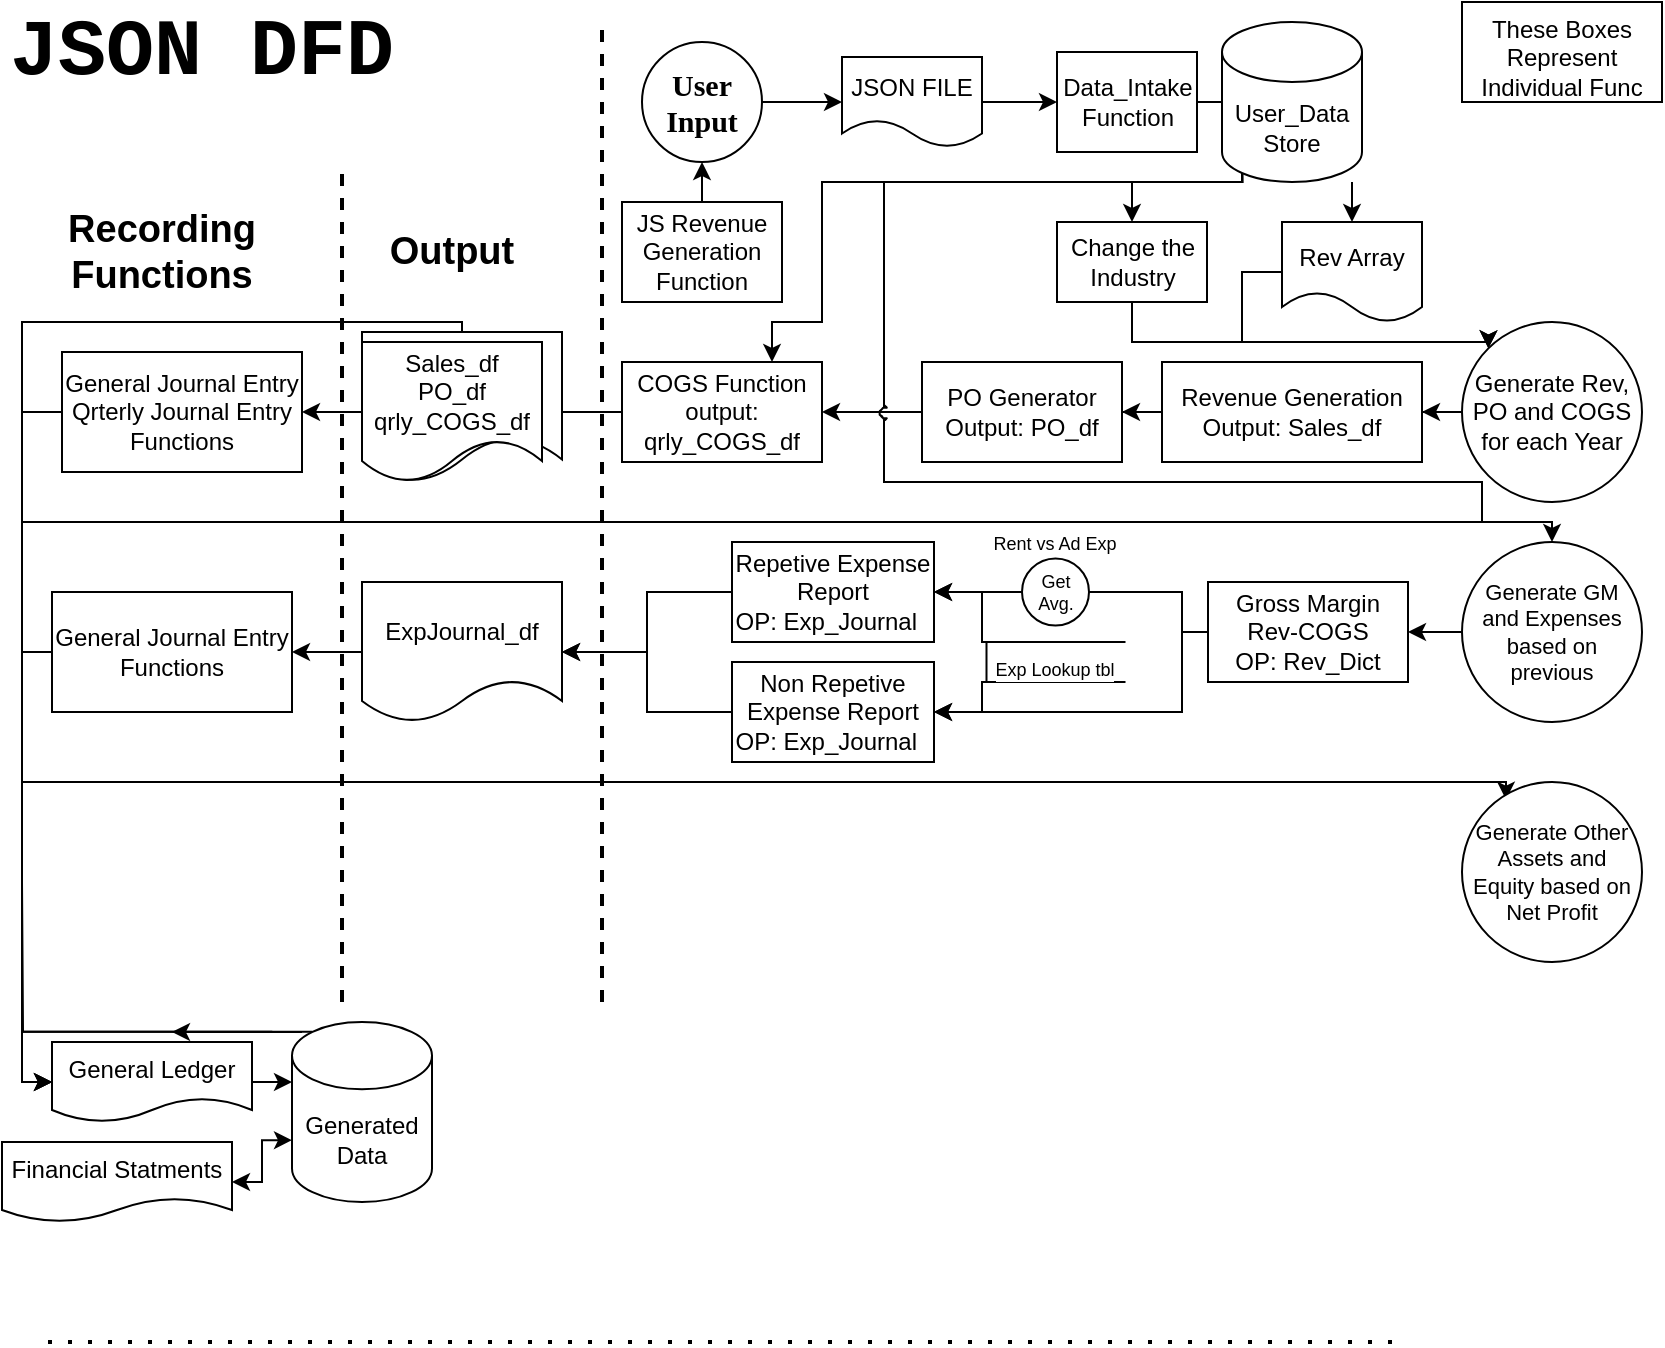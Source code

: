 <mxfile version="22.1.16" type="device">
  <diagram id="VO9hREkp7uBscZGh2lzx" name="Page-1">
    <mxGraphModel dx="830" dy="478" grid="1" gridSize="10" guides="1" tooltips="1" connect="1" arrows="1" fold="1" page="1" pageScale="1" pageWidth="850" pageHeight="1100" math="0" shadow="0">
      <root>
        <mxCell id="0" />
        <mxCell id="1" parent="0" />
        <mxCell id="Fix3QH_beAFrdsfO6nQi-1" value="&lt;font style=&quot;font-size: 40px;&quot;&gt;&lt;b style=&quot;font-size: 40px;&quot;&gt;JSON DFD&lt;/b&gt;&lt;/font&gt;" style="text;html=1;strokeColor=none;fillColor=none;align=center;verticalAlign=middle;whiteSpace=wrap;rounded=0;fontFamily=Courier New;fontSize=40;" parent="1" vertex="1">
          <mxGeometry x="10" y="10" width="200" height="50" as="geometry" />
        </mxCell>
        <mxCell id="Fix3QH_beAFrdsfO6nQi-6" style="edgeStyle=orthogonalEdgeStyle;rounded=0;orthogonalLoop=1;jettySize=auto;html=1;exitX=1;exitY=0.5;exitDx=0;exitDy=0;entryX=0;entryY=0.5;entryDx=0;entryDy=0;" parent="1" source="Fix3QH_beAFrdsfO6nQi-2" target="Fix3QH_beAFrdsfO6nQi-3" edge="1">
          <mxGeometry relative="1" as="geometry" />
        </mxCell>
        <mxCell id="Fix3QH_beAFrdsfO6nQi-2" value="&lt;b style=&quot;font-size: 15px;&quot;&gt;&lt;font style=&quot;font-size: 15px;&quot;&gt;User Input&lt;/font&gt;&lt;/b&gt;" style="shape=ellipse;html=1;dashed=0;whiteSpace=wrap;aspect=fixed;perimeter=ellipsePerimeter;fontFamily=Tahoma;fontSize=15;" parent="1" vertex="1">
          <mxGeometry x="330" y="30" width="60" height="60" as="geometry" />
        </mxCell>
        <mxCell id="Fix3QH_beAFrdsfO6nQi-3" value="JSON FILE" style="shape=document;whiteSpace=wrap;html=1;boundedLbl=1;dashed=0;flipH=1;" parent="1" vertex="1">
          <mxGeometry x="430" y="37.5" width="70" height="45" as="geometry" />
        </mxCell>
        <mxCell id="Fix3QH_beAFrdsfO6nQi-7" style="edgeStyle=orthogonalEdgeStyle;rounded=0;orthogonalLoop=1;jettySize=auto;html=1;exitX=0.5;exitY=0;exitDx=0;exitDy=0;entryX=0.5;entryY=1;entryDx=0;entryDy=0;" parent="1" source="Fix3QH_beAFrdsfO6nQi-4" target="Fix3QH_beAFrdsfO6nQi-2" edge="1">
          <mxGeometry relative="1" as="geometry" />
        </mxCell>
        <mxCell id="Fix3QH_beAFrdsfO6nQi-4" value="JS Revenue Generation&lt;br&gt;Function" style="html=1;dashed=0;whiteSpace=wrap;" parent="1" vertex="1">
          <mxGeometry x="320" y="110" width="80" height="50" as="geometry" />
        </mxCell>
        <mxCell id="Fix3QH_beAFrdsfO6nQi-25" style="edgeStyle=orthogonalEdgeStyle;rounded=0;orthogonalLoop=1;jettySize=auto;html=1;entryX=0.5;entryY=0;entryDx=0;entryDy=0;" parent="1" target="Fix3QH_beAFrdsfO6nQi-24" edge="1">
          <mxGeometry relative="1" as="geometry">
            <mxPoint x="685" y="100" as="sourcePoint" />
          </mxGeometry>
        </mxCell>
        <mxCell id="Fix3QH_beAFrdsfO6nQi-32" style="edgeStyle=orthogonalEdgeStyle;rounded=0;orthogonalLoop=1;jettySize=auto;html=1;entryX=0;entryY=0;entryDx=0;entryDy=0;" parent="1" source="Fix3QH_beAFrdsfO6nQi-14" target="Fix3QH_beAFrdsfO6nQi-31" edge="1">
          <mxGeometry relative="1" as="geometry">
            <Array as="points">
              <mxPoint x="575" y="180" />
              <mxPoint x="753" y="180" />
            </Array>
          </mxGeometry>
        </mxCell>
        <mxCell id="Fix3QH_beAFrdsfO6nQi-14" value="Change the Industry" style="html=1;dashed=0;whiteSpace=wrap;" parent="1" vertex="1">
          <mxGeometry x="537.5" y="120" width="75" height="40" as="geometry" />
        </mxCell>
        <mxCell id="Fix3QH_beAFrdsfO6nQi-20" style="edgeStyle=orthogonalEdgeStyle;rounded=0;orthogonalLoop=1;jettySize=auto;html=1;" parent="1" source="Fix3QH_beAFrdsfO6nQi-16" target="Fix3QH_beAFrdsfO6nQi-18" edge="1">
          <mxGeometry relative="1" as="geometry" />
        </mxCell>
        <mxCell id="Fix3QH_beAFrdsfO6nQi-16" value="Revenue Generation Output: Sales_df" style="html=1;dashed=0;whiteSpace=wrap;" parent="1" vertex="1">
          <mxGeometry x="590" y="190" width="130" height="50" as="geometry" />
        </mxCell>
        <mxCell id="Fix3QH_beAFrdsfO6nQi-36" style="edgeStyle=orthogonalEdgeStyle;rounded=0;orthogonalLoop=1;jettySize=auto;html=1;" parent="1" source="Fix3QH_beAFrdsfO6nQi-18" target="Fix3QH_beAFrdsfO6nQi-35" edge="1">
          <mxGeometry relative="1" as="geometry" />
        </mxCell>
        <mxCell id="Fix3QH_beAFrdsfO6nQi-18" value="PO Generator&lt;br&gt;Output: PO_df" style="html=1;dashed=0;whiteSpace=wrap;" parent="1" vertex="1">
          <mxGeometry x="470" y="190" width="100" height="50" as="geometry" />
        </mxCell>
        <mxCell id="Fix3QH_beAFrdsfO6nQi-33" style="edgeStyle=orthogonalEdgeStyle;rounded=0;orthogonalLoop=1;jettySize=auto;html=1;entryX=0;entryY=0;entryDx=0;entryDy=0;fontStyle=1" parent="1" source="Fix3QH_beAFrdsfO6nQi-24" target="Fix3QH_beAFrdsfO6nQi-31" edge="1">
          <mxGeometry relative="1" as="geometry">
            <mxPoint x="750" y="180" as="targetPoint" />
            <Array as="points">
              <mxPoint x="630" y="145" />
              <mxPoint x="630" y="180" />
              <mxPoint x="753" y="180" />
            </Array>
          </mxGeometry>
        </mxCell>
        <mxCell id="Fix3QH_beAFrdsfO6nQi-24" value="Rev Array" style="shape=document;whiteSpace=wrap;html=1;boundedLbl=1;dashed=0;flipH=1;" parent="1" vertex="1">
          <mxGeometry x="650" y="120" width="70" height="50" as="geometry" />
        </mxCell>
        <mxCell id="pA1rImyH9EhBoJxw8_Vc-87" style="edgeStyle=orthogonalEdgeStyle;shape=connector;rounded=0;orthogonalLoop=1;jettySize=auto;html=1;entryX=1;entryY=0.5;entryDx=0;entryDy=0;labelBackgroundColor=default;strokeColor=default;align=center;verticalAlign=middle;fontFamily=Helvetica;fontSize=12;fontColor=default;endArrow=classic;" edge="1" parent="1" source="Fix3QH_beAFrdsfO6nQi-31" target="Fix3QH_beAFrdsfO6nQi-16">
          <mxGeometry relative="1" as="geometry" />
        </mxCell>
        <mxCell id="Fix3QH_beAFrdsfO6nQi-31" value="Generate Rev, PO and COGS for each Year" style="shape=ellipse;html=1;dashed=0;whiteSpace=wrap;aspect=fixed;perimeter=ellipsePerimeter;" parent="1" vertex="1">
          <mxGeometry x="740" y="170" width="90" height="90" as="geometry" />
        </mxCell>
        <mxCell id="pA1rImyH9EhBoJxw8_Vc-33" value="" style="edgeStyle=orthogonalEdgeStyle;rounded=0;orthogonalLoop=1;jettySize=auto;html=1;" edge="1" parent="1" source="Fix3QH_beAFrdsfO6nQi-35" target="pA1rImyH9EhBoJxw8_Vc-3">
          <mxGeometry relative="1" as="geometry" />
        </mxCell>
        <mxCell id="Fix3QH_beAFrdsfO6nQi-35" value="COGS Function&lt;br&gt;output: qrly_COGS_df" style="html=1;dashed=0;whiteSpace=wrap;" parent="1" vertex="1">
          <mxGeometry x="320" y="190" width="100" height="50" as="geometry" />
        </mxCell>
        <mxCell id="pA1rImyH9EhBoJxw8_Vc-85" style="edgeStyle=orthogonalEdgeStyle;shape=connector;rounded=0;orthogonalLoop=1;jettySize=auto;html=1;entryX=1;entryY=0.5;entryDx=0;entryDy=0;labelBackgroundColor=default;strokeColor=default;align=center;verticalAlign=middle;fontFamily=Helvetica;fontSize=12;fontColor=default;endArrow=classic;" edge="1" parent="1" source="Fix3QH_beAFrdsfO6nQi-38" target="pA1rImyH9EhBoJxw8_Vc-82">
          <mxGeometry relative="1" as="geometry" />
        </mxCell>
        <mxCell id="Fix3QH_beAFrdsfO6nQi-38" value="Generate GM and Expenses based on previous" style="shape=ellipse;html=1;dashed=0;whiteSpace=wrap;aspect=fixed;perimeter=ellipsePerimeter;fontSize=11;" parent="1" vertex="1">
          <mxGeometry x="740" y="280" width="90" height="90" as="geometry" />
        </mxCell>
        <mxCell id="pA1rImyH9EhBoJxw8_Vc-1" value="Output" style="text;html=1;strokeColor=none;fillColor=none;align=center;verticalAlign=middle;whiteSpace=wrap;rounded=0;fontSize=19;fontStyle=1" vertex="1" parent="1">
          <mxGeometry x="195" y="122.5" width="80" height="25" as="geometry" />
        </mxCell>
        <mxCell id="pA1rImyH9EhBoJxw8_Vc-2" value="" style="shape=document;whiteSpace=wrap;html=1;boundedLbl=1;" vertex="1" parent="1">
          <mxGeometry x="190" y="175" width="100" height="75" as="geometry" />
        </mxCell>
        <mxCell id="pA1rImyH9EhBoJxw8_Vc-20" style="edgeStyle=orthogonalEdgeStyle;rounded=0;orthogonalLoop=1;jettySize=auto;html=1;" edge="1" parent="1" source="pA1rImyH9EhBoJxw8_Vc-3" target="pA1rImyH9EhBoJxw8_Vc-18">
          <mxGeometry relative="1" as="geometry" />
        </mxCell>
        <mxCell id="pA1rImyH9EhBoJxw8_Vc-3" value="Sales_df&lt;br&gt;PO_df&lt;br&gt;qrly_COGS_df" style="shape=document;whiteSpace=wrap;html=1;boundedLbl=1;" vertex="1" parent="1">
          <mxGeometry x="190" y="180" width="90" height="70" as="geometry" />
        </mxCell>
        <mxCell id="pA1rImyH9EhBoJxw8_Vc-5" value="Recording Functions" style="text;html=1;strokeColor=none;fillColor=none;align=center;verticalAlign=middle;whiteSpace=wrap;rounded=0;fontSize=19;fontStyle=1" vertex="1" parent="1">
          <mxGeometry x="50" y="122.5" width="80" height="25" as="geometry" />
        </mxCell>
        <mxCell id="pA1rImyH9EhBoJxw8_Vc-12" value="" style="edgeStyle=orthogonalEdgeStyle;rounded=0;orthogonalLoop=1;jettySize=auto;html=1;entryX=0;entryY=0.5;entryDx=0;entryDy=0;" edge="1" parent="1" source="Fix3QH_beAFrdsfO6nQi-9">
          <mxGeometry relative="1" as="geometry">
            <mxPoint x="500" y="60" as="sourcePoint" />
            <mxPoint x="650" y="60" as="targetPoint" />
          </mxGeometry>
        </mxCell>
        <mxCell id="pA1rImyH9EhBoJxw8_Vc-16" style="edgeStyle=orthogonalEdgeStyle;rounded=0;orthogonalLoop=1;jettySize=auto;html=1;exitX=0;exitY=1;exitDx=0;exitDy=-15;exitPerimeter=0;entryX=0.75;entryY=0;entryDx=0;entryDy=0;" edge="1" parent="1" target="Fix3QH_beAFrdsfO6nQi-35">
          <mxGeometry relative="1" as="geometry">
            <mxPoint x="650" y="85" as="sourcePoint" />
            <Array as="points">
              <mxPoint x="630" y="85" />
              <mxPoint x="630" y="100" />
              <mxPoint x="420" y="100" />
              <mxPoint x="420" y="170" />
              <mxPoint x="395" y="170" />
            </Array>
          </mxGeometry>
        </mxCell>
        <mxCell id="pA1rImyH9EhBoJxw8_Vc-77" style="edgeStyle=orthogonalEdgeStyle;rounded=0;orthogonalLoop=1;jettySize=auto;html=1;exitX=0.145;exitY=1;exitDx=0;exitDy=-4.35;exitPerimeter=0;entryX=0.5;entryY=0;entryDx=0;entryDy=0;fontFamily=Helvetica;fontSize=12;fontColor=default;" edge="1" parent="1" source="Fix3QH_beAFrdsfO6nQi-11" target="Fix3QH_beAFrdsfO6nQi-14">
          <mxGeometry relative="1" as="geometry">
            <Array as="points">
              <mxPoint x="630" y="100" />
              <mxPoint x="575" y="100" />
            </Array>
          </mxGeometry>
        </mxCell>
        <mxCell id="pA1rImyH9EhBoJxw8_Vc-78" style="edgeStyle=orthogonalEdgeStyle;rounded=0;orthogonalLoop=1;jettySize=auto;html=1;exitX=0.145;exitY=1;exitDx=0;exitDy=-4.35;exitPerimeter=0;fontFamily=Helvetica;fontSize=12;fontColor=default;endArrow=none;endFill=0;" edge="1" parent="1" source="Fix3QH_beAFrdsfO6nQi-11">
          <mxGeometry relative="1" as="geometry">
            <mxPoint x="451" y="210" as="targetPoint" />
            <Array as="points">
              <mxPoint x="630" y="100" />
              <mxPoint x="451" y="100" />
              <mxPoint x="451" y="200" />
            </Array>
          </mxGeometry>
        </mxCell>
        <mxCell id="Fix3QH_beAFrdsfO6nQi-11" value="User_Data&lt;br&gt;Store" style="shape=cylinder3;whiteSpace=wrap;html=1;boundedLbl=1;backgroundOutline=1;size=15;" parent="1" vertex="1">
          <mxGeometry x="620" y="20" width="70" height="80" as="geometry" />
        </mxCell>
        <mxCell id="pA1rImyH9EhBoJxw8_Vc-13" value="" style="edgeStyle=orthogonalEdgeStyle;rounded=0;orthogonalLoop=1;jettySize=auto;html=1;entryX=0;entryY=0.5;entryDx=0;entryDy=0;" edge="1" parent="1" source="Fix3QH_beAFrdsfO6nQi-3" target="Fix3QH_beAFrdsfO6nQi-9">
          <mxGeometry relative="1" as="geometry">
            <mxPoint x="500" y="60" as="sourcePoint" />
            <mxPoint x="740" y="60" as="targetPoint" />
          </mxGeometry>
        </mxCell>
        <mxCell id="Fix3QH_beAFrdsfO6nQi-9" value="Data_Intake&lt;br&gt;Function" style="html=1;dashed=0;whiteSpace=wrap;" parent="1" vertex="1">
          <mxGeometry x="537.5" y="35" width="70" height="50" as="geometry" />
        </mxCell>
        <mxCell id="pA1rImyH9EhBoJxw8_Vc-18" value="General Journal Entry&lt;br&gt;Qrterly Journal Entry&lt;br&gt;Functions" style="rounded=0;whiteSpace=wrap;html=1;" vertex="1" parent="1">
          <mxGeometry x="40" y="185" width="120" height="60" as="geometry" />
        </mxCell>
        <mxCell id="pA1rImyH9EhBoJxw8_Vc-86" style="edgeStyle=orthogonalEdgeStyle;shape=connector;rounded=0;orthogonalLoop=1;jettySize=auto;html=1;entryX=0.5;entryY=0;entryDx=0;entryDy=0;labelBackgroundColor=default;strokeColor=default;align=center;verticalAlign=middle;fontFamily=Helvetica;fontSize=12;fontColor=default;endArrow=classic;" edge="1" parent="1" source="pA1rImyH9EhBoJxw8_Vc-120" target="Fix3QH_beAFrdsfO6nQi-38">
          <mxGeometry relative="1" as="geometry">
            <Array as="points">
              <mxPoint x="20" y="550" />
              <mxPoint x="20" y="270" />
              <mxPoint x="785" y="270" />
            </Array>
          </mxGeometry>
        </mxCell>
        <mxCell id="pA1rImyH9EhBoJxw8_Vc-124" style="edgeStyle=orthogonalEdgeStyle;shape=connector;rounded=0;orthogonalLoop=1;jettySize=auto;html=1;exitX=0.145;exitY=0;exitDx=0;exitDy=4.872;exitPerimeter=0;labelBackgroundColor=default;strokeColor=default;align=center;verticalAlign=middle;fontFamily=Helvetica;fontSize=12;fontColor=default;endArrow=none;endFill=0;" edge="1" parent="1" source="pA1rImyH9EhBoJxw8_Vc-21">
          <mxGeometry relative="1" as="geometry">
            <mxPoint x="20" y="450" as="targetPoint" />
          </mxGeometry>
        </mxCell>
        <mxCell id="pA1rImyH9EhBoJxw8_Vc-132" style="edgeStyle=orthogonalEdgeStyle;shape=connector;rounded=0;orthogonalLoop=1;jettySize=auto;html=1;exitX=0;exitY=0;exitDx=0;exitDy=59.1;exitPerimeter=0;entryX=1;entryY=0.5;entryDx=0;entryDy=0;labelBackgroundColor=default;strokeColor=default;align=center;verticalAlign=middle;fontFamily=Helvetica;fontSize=12;fontColor=default;endArrow=classic;startArrow=classic;startFill=1;" edge="1" parent="1" source="pA1rImyH9EhBoJxw8_Vc-21" target="pA1rImyH9EhBoJxw8_Vc-129">
          <mxGeometry relative="1" as="geometry">
            <Array as="points">
              <mxPoint x="140" y="579" />
              <mxPoint x="140" y="600" />
            </Array>
          </mxGeometry>
        </mxCell>
        <mxCell id="pA1rImyH9EhBoJxw8_Vc-136" style="edgeStyle=orthogonalEdgeStyle;shape=connector;rounded=0;orthogonalLoop=1;jettySize=auto;html=1;exitX=0.145;exitY=0;exitDx=0;exitDy=4.872;exitPerimeter=0;entryX=0.244;entryY=0.098;entryDx=0;entryDy=0;labelBackgroundColor=default;strokeColor=default;align=center;verticalAlign=middle;fontFamily=Helvetica;fontSize=12;fontColor=default;endArrow=classic;entryPerimeter=0;" edge="1" parent="1" target="pA1rImyH9EhBoJxw8_Vc-134">
          <mxGeometry relative="1" as="geometry">
            <mxPoint x="145.15" y="524.872" as="sourcePoint" />
            <mxPoint x="765" y="400" as="targetPoint" />
            <Array as="points">
              <mxPoint x="20" y="525" />
              <mxPoint x="20" y="400" />
              <mxPoint x="762" y="400" />
            </Array>
          </mxGeometry>
        </mxCell>
        <mxCell id="pA1rImyH9EhBoJxw8_Vc-21" value="Generated Data" style="shape=cylinder3;whiteSpace=wrap;html=1;boundedLbl=1;backgroundOutline=1;size=16.8;" vertex="1" parent="1">
          <mxGeometry x="155" y="520" width="70" height="90" as="geometry" />
        </mxCell>
        <mxCell id="pA1rImyH9EhBoJxw8_Vc-24" style="edgeStyle=orthogonalEdgeStyle;rounded=0;orthogonalLoop=1;jettySize=auto;html=1;exitX=0.5;exitY=0;exitDx=0;exitDy=0;entryX=0;entryY=0.5;entryDx=0;entryDy=0;" edge="1" parent="1" source="pA1rImyH9EhBoJxw8_Vc-2" target="pA1rImyH9EhBoJxw8_Vc-120">
          <mxGeometry relative="1" as="geometry">
            <Array as="points">
              <mxPoint x="240" y="170" />
              <mxPoint x="20" y="170" />
              <mxPoint x="20" y="550" />
            </Array>
          </mxGeometry>
        </mxCell>
        <mxCell id="pA1rImyH9EhBoJxw8_Vc-25" style="edgeStyle=orthogonalEdgeStyle;rounded=0;orthogonalLoop=1;jettySize=auto;html=1;entryX=0;entryY=0.5;entryDx=0;entryDy=0;" edge="1" parent="1" source="pA1rImyH9EhBoJxw8_Vc-18" target="pA1rImyH9EhBoJxw8_Vc-120">
          <mxGeometry relative="1" as="geometry">
            <Array as="points">
              <mxPoint x="20" y="215" />
              <mxPoint x="20" y="550" />
            </Array>
          </mxGeometry>
        </mxCell>
        <mxCell id="pA1rImyH9EhBoJxw8_Vc-26" value="" style="endArrow=none;dashed=1;html=1;rounded=0;strokeWidth=2;" edge="1" parent="1">
          <mxGeometry width="50" height="50" relative="1" as="geometry">
            <mxPoint x="180" y="510" as="sourcePoint" />
            <mxPoint x="180" y="90" as="targetPoint" />
          </mxGeometry>
        </mxCell>
        <mxCell id="pA1rImyH9EhBoJxw8_Vc-27" value="" style="endArrow=none;dashed=1;html=1;rounded=0;strokeWidth=2;" edge="1" parent="1">
          <mxGeometry width="50" height="50" relative="1" as="geometry">
            <mxPoint x="310" y="510" as="sourcePoint" />
            <mxPoint x="310" y="20" as="targetPoint" />
          </mxGeometry>
        </mxCell>
        <mxCell id="pA1rImyH9EhBoJxw8_Vc-31" value="" style="endArrow=none;html=1;rounded=0;strokeWidth=2;dashed=1;dashPattern=1 4;" edge="1" parent="1">
          <mxGeometry width="50" height="50" relative="1" as="geometry">
            <mxPoint x="33" y="680" as="sourcePoint" />
            <mxPoint x="713" y="680" as="targetPoint" />
          </mxGeometry>
        </mxCell>
        <mxCell id="pA1rImyH9EhBoJxw8_Vc-73" value="" style="group;pointerEvents=0;align=center;verticalAlign=top;fontFamily=Helvetica;fontSize=12;fontColor=default;fillColor=none;gradientColor=none;rotation=-90;" vertex="1" connectable="0" parent="1">
          <mxGeometry x="440" y="213" width="22.93" height="7.071" as="geometry" />
        </mxCell>
        <mxCell id="pA1rImyH9EhBoJxw8_Vc-74" style="edgeStyle=none;rounded=0;orthogonalLoop=1;jettySize=auto;html=1;fontFamily=Helvetica;fontSize=12;fontColor=default;endArrow=none;endFill=0;" edge="1" parent="pA1rImyH9EhBoJxw8_Vc-73">
          <mxGeometry relative="1" as="geometry">
            <mxPoint x="11" y="15" as="targetPoint" />
            <mxPoint x="11" y="5" as="sourcePoint" />
            <Array as="points" />
          </mxGeometry>
        </mxCell>
        <mxCell id="pA1rImyH9EhBoJxw8_Vc-75" style="edgeStyle=none;rounded=0;orthogonalLoop=1;jettySize=auto;html=1;fontFamily=Helvetica;fontSize=12;fontColor=default;endArrow=none;endFill=0;" edge="1" parent="pA1rImyH9EhBoJxw8_Vc-73">
          <mxGeometry relative="1" as="geometry">
            <mxPoint x="11" y="-10" as="targetPoint" />
            <mxPoint x="11" as="sourcePoint" />
            <Array as="points">
              <mxPoint x="11" y="-8" />
            </Array>
          </mxGeometry>
        </mxCell>
        <mxCell id="pA1rImyH9EhBoJxw8_Vc-76" value="" style="verticalLabelPosition=bottom;verticalAlign=top;html=1;shape=mxgraph.basic.polygon;polyCoords=[[1,0],[0.75,0],[1,0.25],[1,0.75],[0.75,1],[0.25,1],[0,0.75],[0,1]];polyline=1;fillColor=none;rotation=-225;sketch=1;curveFitting=16;jiggle=2;shadow=0;allowArrows=1;collapsible=0;fixDash=0;resizeWidth=1;resizeHeight=1;treeFolding=0;disableMultiStroke=0;disableMultiStrokeFill=0;sketchStyle=rough;simplification=0;hachureAngle=-11;hachureGap=-1;fillWeight=-1;zigzagOffset=-15;dashOffset=-1;snapToPoint=1;labelPadding=0;pointerEvents=0;align=center;fontFamily=Helvetica;fontSize=12;fontColor=default;" vertex="1" parent="pA1rImyH9EhBoJxw8_Vc-73">
          <mxGeometry x="9" width="5" height="5" as="geometry" />
        </mxCell>
        <mxCell id="pA1rImyH9EhBoJxw8_Vc-89" style="edgeStyle=orthogonalEdgeStyle;shape=connector;rounded=0;orthogonalLoop=1;jettySize=auto;html=1;entryX=1;entryY=0.5;entryDx=0;entryDy=0;labelBackgroundColor=default;strokeColor=default;align=center;verticalAlign=middle;fontFamily=Helvetica;fontSize=12;fontColor=default;endArrow=classic;" edge="1" parent="1" source="pA1rImyH9EhBoJxw8_Vc-82" target="pA1rImyH9EhBoJxw8_Vc-88">
          <mxGeometry relative="1" as="geometry">
            <Array as="points">
              <mxPoint x="600" y="325" />
              <mxPoint x="600" y="365" />
            </Array>
          </mxGeometry>
        </mxCell>
        <mxCell id="pA1rImyH9EhBoJxw8_Vc-95" style="edgeStyle=orthogonalEdgeStyle;shape=connector;rounded=0;orthogonalLoop=1;jettySize=auto;html=1;labelBackgroundColor=default;strokeColor=default;align=center;verticalAlign=middle;fontFamily=Helvetica;fontSize=12;fontColor=default;endArrow=none;startArrow=none;startFill=0;endFill=0;" edge="1" parent="1">
          <mxGeometry relative="1" as="geometry">
            <mxPoint x="451" y="220" as="targetPoint" />
            <mxPoint x="663" y="270" as="sourcePoint" />
            <Array as="points">
              <mxPoint x="750" y="270" />
              <mxPoint x="750" y="250" />
              <mxPoint x="451" y="250" />
            </Array>
          </mxGeometry>
        </mxCell>
        <mxCell id="pA1rImyH9EhBoJxw8_Vc-110" style="edgeStyle=orthogonalEdgeStyle;shape=connector;rounded=0;orthogonalLoop=1;jettySize=auto;html=1;entryX=1;entryY=0.5;entryDx=0;entryDy=0;labelBackgroundColor=default;strokeColor=default;align=center;verticalAlign=middle;fontFamily=Helvetica;fontSize=12;fontColor=default;endArrow=none;endFill=0;" edge="1" parent="1" source="pA1rImyH9EhBoJxw8_Vc-82" target="pA1rImyH9EhBoJxw8_Vc-94">
          <mxGeometry relative="1" as="geometry">
            <Array as="points">
              <mxPoint x="600" y="325" />
              <mxPoint x="600" y="305" />
            </Array>
          </mxGeometry>
        </mxCell>
        <mxCell id="pA1rImyH9EhBoJxw8_Vc-82" value="Gross Margin&lt;br&gt;Rev-COGS&lt;br&gt;OP: Rev_Dict" style="html=1;dashed=0;whiteSpace=wrap;pointerEvents=0;align=center;verticalAlign=middle;fontFamily=Helvetica;fontSize=12;fontColor=default;fillColor=none;gradientColor=none;" vertex="1" parent="1">
          <mxGeometry x="613" y="300" width="100" height="50" as="geometry" />
        </mxCell>
        <mxCell id="pA1rImyH9EhBoJxw8_Vc-119" style="edgeStyle=orthogonalEdgeStyle;shape=connector;rounded=0;orthogonalLoop=1;jettySize=auto;html=1;entryX=1;entryY=0.5;entryDx=0;entryDy=0;labelBackgroundColor=default;strokeColor=default;align=center;verticalAlign=middle;fontFamily=Helvetica;fontSize=12;fontColor=default;endArrow=classic;" edge="1" parent="1" source="pA1rImyH9EhBoJxw8_Vc-88" target="pA1rImyH9EhBoJxw8_Vc-112">
          <mxGeometry relative="1" as="geometry" />
        </mxCell>
        <mxCell id="pA1rImyH9EhBoJxw8_Vc-88" value="Non Repetive Expense Report&lt;br&gt;OP: Exp_Journal&amp;nbsp;&amp;nbsp;" style="html=1;dashed=0;whiteSpace=wrap;pointerEvents=0;align=center;verticalAlign=middle;fontFamily=Helvetica;fontSize=12;fontColor=default;fillColor=none;gradientColor=none;" vertex="1" parent="1">
          <mxGeometry x="375" y="340" width="101" height="50" as="geometry" />
        </mxCell>
        <mxCell id="pA1rImyH9EhBoJxw8_Vc-91" value="These Boxes Represent Individual Func" style="html=1;dashed=0;whiteSpace=wrap;pointerEvents=0;align=center;verticalAlign=top;fontFamily=Helvetica;fontSize=12;fontColor=default;fillColor=none;gradientColor=none;" vertex="1" parent="1">
          <mxGeometry x="740" y="10" width="100" height="50" as="geometry" />
        </mxCell>
        <mxCell id="pA1rImyH9EhBoJxw8_Vc-111" style="edgeStyle=orthogonalEdgeStyle;shape=connector;rounded=0;orthogonalLoop=1;jettySize=auto;html=1;entryX=1;entryY=0.5;entryDx=0;entryDy=0;labelBackgroundColor=default;strokeColor=default;align=center;verticalAlign=middle;fontFamily=Helvetica;fontSize=12;fontColor=default;endArrow=classic;" edge="1" parent="1" source="pA1rImyH9EhBoJxw8_Vc-94" target="pA1rImyH9EhBoJxw8_Vc-90">
          <mxGeometry relative="1" as="geometry" />
        </mxCell>
        <mxCell id="pA1rImyH9EhBoJxw8_Vc-94" value="Get Avg." style="shape=ellipse;html=1;dashed=0;whiteSpace=wrap;aspect=fixed;perimeter=ellipsePerimeter;pointerEvents=0;align=center;verticalAlign=top;fontFamily=Helvetica;fontSize=9;fontColor=default;fillColor=none;gradientColor=none;" vertex="1" parent="1">
          <mxGeometry x="520" y="288.25" width="33.5" height="33.5" as="geometry" />
        </mxCell>
        <mxCell id="pA1rImyH9EhBoJxw8_Vc-117" style="edgeStyle=orthogonalEdgeStyle;shape=connector;rounded=0;orthogonalLoop=1;jettySize=auto;html=1;entryX=1;entryY=0.5;entryDx=0;entryDy=0;labelBackgroundColor=default;strokeColor=default;align=center;verticalAlign=middle;fontFamily=Helvetica;fontSize=12;fontColor=default;endArrow=classic;" edge="1" parent="1" source="pA1rImyH9EhBoJxw8_Vc-90" target="pA1rImyH9EhBoJxw8_Vc-112">
          <mxGeometry relative="1" as="geometry" />
        </mxCell>
        <mxCell id="pA1rImyH9EhBoJxw8_Vc-90" value="Repetive Expense Report&lt;br&gt;OP: Exp_Journal&amp;nbsp;&amp;nbsp;" style="html=1;dashed=0;whiteSpace=wrap;pointerEvents=0;align=center;verticalAlign=middle;fontFamily=Helvetica;fontSize=12;fontColor=default;fillColor=none;gradientColor=none;" vertex="1" parent="1">
          <mxGeometry x="375" y="280" width="101" height="50" as="geometry" />
        </mxCell>
        <mxCell id="pA1rImyH9EhBoJxw8_Vc-115" style="edgeStyle=orthogonalEdgeStyle;shape=connector;rounded=0;orthogonalLoop=1;jettySize=auto;html=1;entryX=1;entryY=0.5;entryDx=0;entryDy=0;labelBackgroundColor=default;strokeColor=default;align=center;verticalAlign=middle;fontFamily=Helvetica;fontSize=12;fontColor=default;endArrow=classic;" edge="1" parent="1" source="pA1rImyH9EhBoJxw8_Vc-112" target="pA1rImyH9EhBoJxw8_Vc-113">
          <mxGeometry relative="1" as="geometry" />
        </mxCell>
        <mxCell id="pA1rImyH9EhBoJxw8_Vc-112" value="ExpJournal_df" style="shape=document;whiteSpace=wrap;html=1;boundedLbl=1;pointerEvents=0;align=center;verticalAlign=middle;fontFamily=Helvetica;fontSize=12;fontColor=default;fillColor=none;gradientColor=none;" vertex="1" parent="1">
          <mxGeometry x="190" y="300" width="100" height="70" as="geometry" />
        </mxCell>
        <mxCell id="pA1rImyH9EhBoJxw8_Vc-113" value="General Journal Entry&lt;br&gt;Functions" style="rounded=0;whiteSpace=wrap;html=1;" vertex="1" parent="1">
          <mxGeometry x="35" y="305" width="120" height="60" as="geometry" />
        </mxCell>
        <mxCell id="pA1rImyH9EhBoJxw8_Vc-116" style="edgeStyle=orthogonalEdgeStyle;shape=connector;rounded=0;orthogonalLoop=1;jettySize=auto;html=1;entryX=0;entryY=0.5;entryDx=0;entryDy=0;labelBackgroundColor=default;strokeColor=default;align=center;verticalAlign=middle;fontFamily=Helvetica;fontSize=12;fontColor=default;endArrow=classic;" edge="1" parent="1" source="pA1rImyH9EhBoJxw8_Vc-113" target="pA1rImyH9EhBoJxw8_Vc-120">
          <mxGeometry relative="1" as="geometry">
            <Array as="points">
              <mxPoint x="20" y="335" />
              <mxPoint x="20" y="550" />
            </Array>
          </mxGeometry>
        </mxCell>
        <mxCell id="pA1rImyH9EhBoJxw8_Vc-120" value="General Ledger" style="shape=document;whiteSpace=wrap;html=1;boundedLbl=1;pointerEvents=0;align=center;verticalAlign=top;fontFamily=Helvetica;fontSize=12;fontColor=default;fillColor=none;gradientColor=none;" vertex="1" parent="1">
          <mxGeometry x="35" y="530" width="100" height="40" as="geometry" />
        </mxCell>
        <mxCell id="pA1rImyH9EhBoJxw8_Vc-122" style="edgeStyle=orthogonalEdgeStyle;shape=connector;rounded=0;orthogonalLoop=1;jettySize=auto;html=1;entryX=0;entryY=0;entryDx=0;entryDy=30.9;entryPerimeter=0;labelBackgroundColor=default;strokeColor=default;align=center;verticalAlign=middle;fontFamily=Helvetica;fontSize=12;fontColor=default;endArrow=classic;" edge="1" parent="1" source="pA1rImyH9EhBoJxw8_Vc-120" target="pA1rImyH9EhBoJxw8_Vc-21">
          <mxGeometry relative="1" as="geometry" />
        </mxCell>
        <mxCell id="pA1rImyH9EhBoJxw8_Vc-127" value="" style="endArrow=classic;html=1;rounded=0;labelBackgroundColor=default;strokeColor=default;align=center;verticalAlign=middle;fontFamily=Helvetica;fontSize=12;fontColor=default;shape=connector;edgeStyle=orthogonalEdgeStyle;" edge="1" parent="1">
          <mxGeometry width="50" height="50" relative="1" as="geometry">
            <mxPoint x="155" y="525" as="sourcePoint" />
            <mxPoint x="95" y="525" as="targetPoint" />
            <Array as="points">
              <mxPoint x="160" y="525" />
              <mxPoint x="160" y="525" />
            </Array>
          </mxGeometry>
        </mxCell>
        <mxCell id="pA1rImyH9EhBoJxw8_Vc-129" value="Financial Statments" style="shape=document;whiteSpace=wrap;html=1;boundedLbl=1;pointerEvents=0;align=center;verticalAlign=top;fontFamily=Helvetica;fontSize=12;fontColor=default;fillColor=none;gradientColor=none;" vertex="1" parent="1">
          <mxGeometry x="10" y="580" width="115" height="40" as="geometry" />
        </mxCell>
        <mxCell id="pA1rImyH9EhBoJxw8_Vc-134" value="Generate Other Assets and Equity based on Net Profit" style="shape=ellipse;html=1;dashed=0;whiteSpace=wrap;aspect=fixed;perimeter=ellipsePerimeter;fontSize=11;" vertex="1" parent="1">
          <mxGeometry x="740" y="400" width="90" height="90" as="geometry" />
        </mxCell>
        <mxCell id="pA1rImyH9EhBoJxw8_Vc-138" value="Rent vs Ad Exp" style="text;html=1;strokeColor=none;fillColor=none;align=center;verticalAlign=middle;whiteSpace=wrap;rounded=0;fontSize=9;fontFamily=Helvetica;fontColor=default;" vertex="1" parent="1">
          <mxGeometry x="490.25" y="266" width="93" height="30" as="geometry" />
        </mxCell>
        <mxCell id="pA1rImyH9EhBoJxw8_Vc-142" style="edgeStyle=orthogonalEdgeStyle;shape=connector;rounded=0;orthogonalLoop=1;jettySize=auto;html=1;exitX=0;exitY=0;exitDx=0;exitDy=0;entryX=1;entryY=0.5;entryDx=0;entryDy=0;labelBackgroundColor=default;strokeColor=default;align=center;verticalAlign=middle;fontFamily=Helvetica;fontSize=12;fontColor=default;endArrow=classic;" edge="1" parent="1" source="pA1rImyH9EhBoJxw8_Vc-141" target="pA1rImyH9EhBoJxw8_Vc-90">
          <mxGeometry relative="1" as="geometry">
            <Array as="points">
              <mxPoint x="500" y="330" />
              <mxPoint x="500" y="305" />
            </Array>
          </mxGeometry>
        </mxCell>
        <mxCell id="pA1rImyH9EhBoJxw8_Vc-143" style="edgeStyle=orthogonalEdgeStyle;shape=connector;rounded=0;orthogonalLoop=1;jettySize=auto;html=1;exitX=0;exitY=1;exitDx=0;exitDy=0;entryX=1;entryY=0.5;entryDx=0;entryDy=0;labelBackgroundColor=default;strokeColor=default;align=center;verticalAlign=middle;fontFamily=Helvetica;fontSize=12;fontColor=default;endArrow=classic;" edge="1" parent="1" source="pA1rImyH9EhBoJxw8_Vc-141" target="pA1rImyH9EhBoJxw8_Vc-88">
          <mxGeometry relative="1" as="geometry">
            <Array as="points">
              <mxPoint x="500" y="350" />
              <mxPoint x="500" y="365" />
            </Array>
          </mxGeometry>
        </mxCell>
        <mxCell id="pA1rImyH9EhBoJxw8_Vc-141" value="Exp Lookup tbl" style="html=1;dashed=0;whiteSpace=wrap;shape=partialRectangle;right=0;labelBackgroundColor=default;pointerEvents=0;strokeColor=default;strokeWidth=1;align=center;verticalAlign=middle;spacingTop=8;fontFamily=Helvetica;fontSize=9;fontColor=default;fillColor=none;gradientColor=none;" vertex="1" parent="1">
          <mxGeometry x="502.25" y="330" width="69" height="20" as="geometry" />
        </mxCell>
      </root>
    </mxGraphModel>
  </diagram>
</mxfile>
